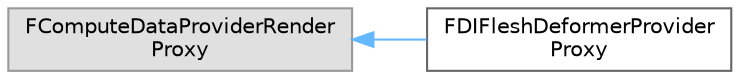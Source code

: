 digraph "Graphical Class Hierarchy"
{
 // INTERACTIVE_SVG=YES
 // LATEX_PDF_SIZE
  bgcolor="transparent";
  edge [fontname=Helvetica,fontsize=10,labelfontname=Helvetica,labelfontsize=10];
  node [fontname=Helvetica,fontsize=10,shape=box,height=0.2,width=0.4];
  rankdir="LR";
  Node0 [id="Node000000",label="FComputeDataProviderRender\lProxy",height=0.2,width=0.4,color="grey60", fillcolor="#E0E0E0", style="filled",tooltip=" "];
  Node0 -> Node1 [id="edge3650_Node000000_Node000001",dir="back",color="steelblue1",style="solid",tooltip=" "];
  Node1 [id="Node000001",label="FDIFleshDeformerProvider\lProxy",height=0.2,width=0.4,color="grey40", fillcolor="white", style="filled",URL="$d4/dad/classFDIFleshDeformerProviderProxy.html",tooltip="Compute Framework Data Interface for reading skeletal mesh and tetrahedral mesh bindings."];
}
